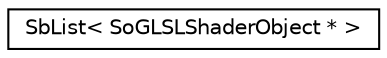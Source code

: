 digraph "Graphical Class Hierarchy"
{
 // LATEX_PDF_SIZE
  edge [fontname="Helvetica",fontsize="10",labelfontname="Helvetica",labelfontsize="10"];
  node [fontname="Helvetica",fontsize="10",shape=record];
  rankdir="LR";
  Node0 [label="SbList\< SoGLSLShaderObject * \>",height=0.2,width=0.4,color="black", fillcolor="white", style="filled",URL="$classSbList.html",tooltip=" "];
}
